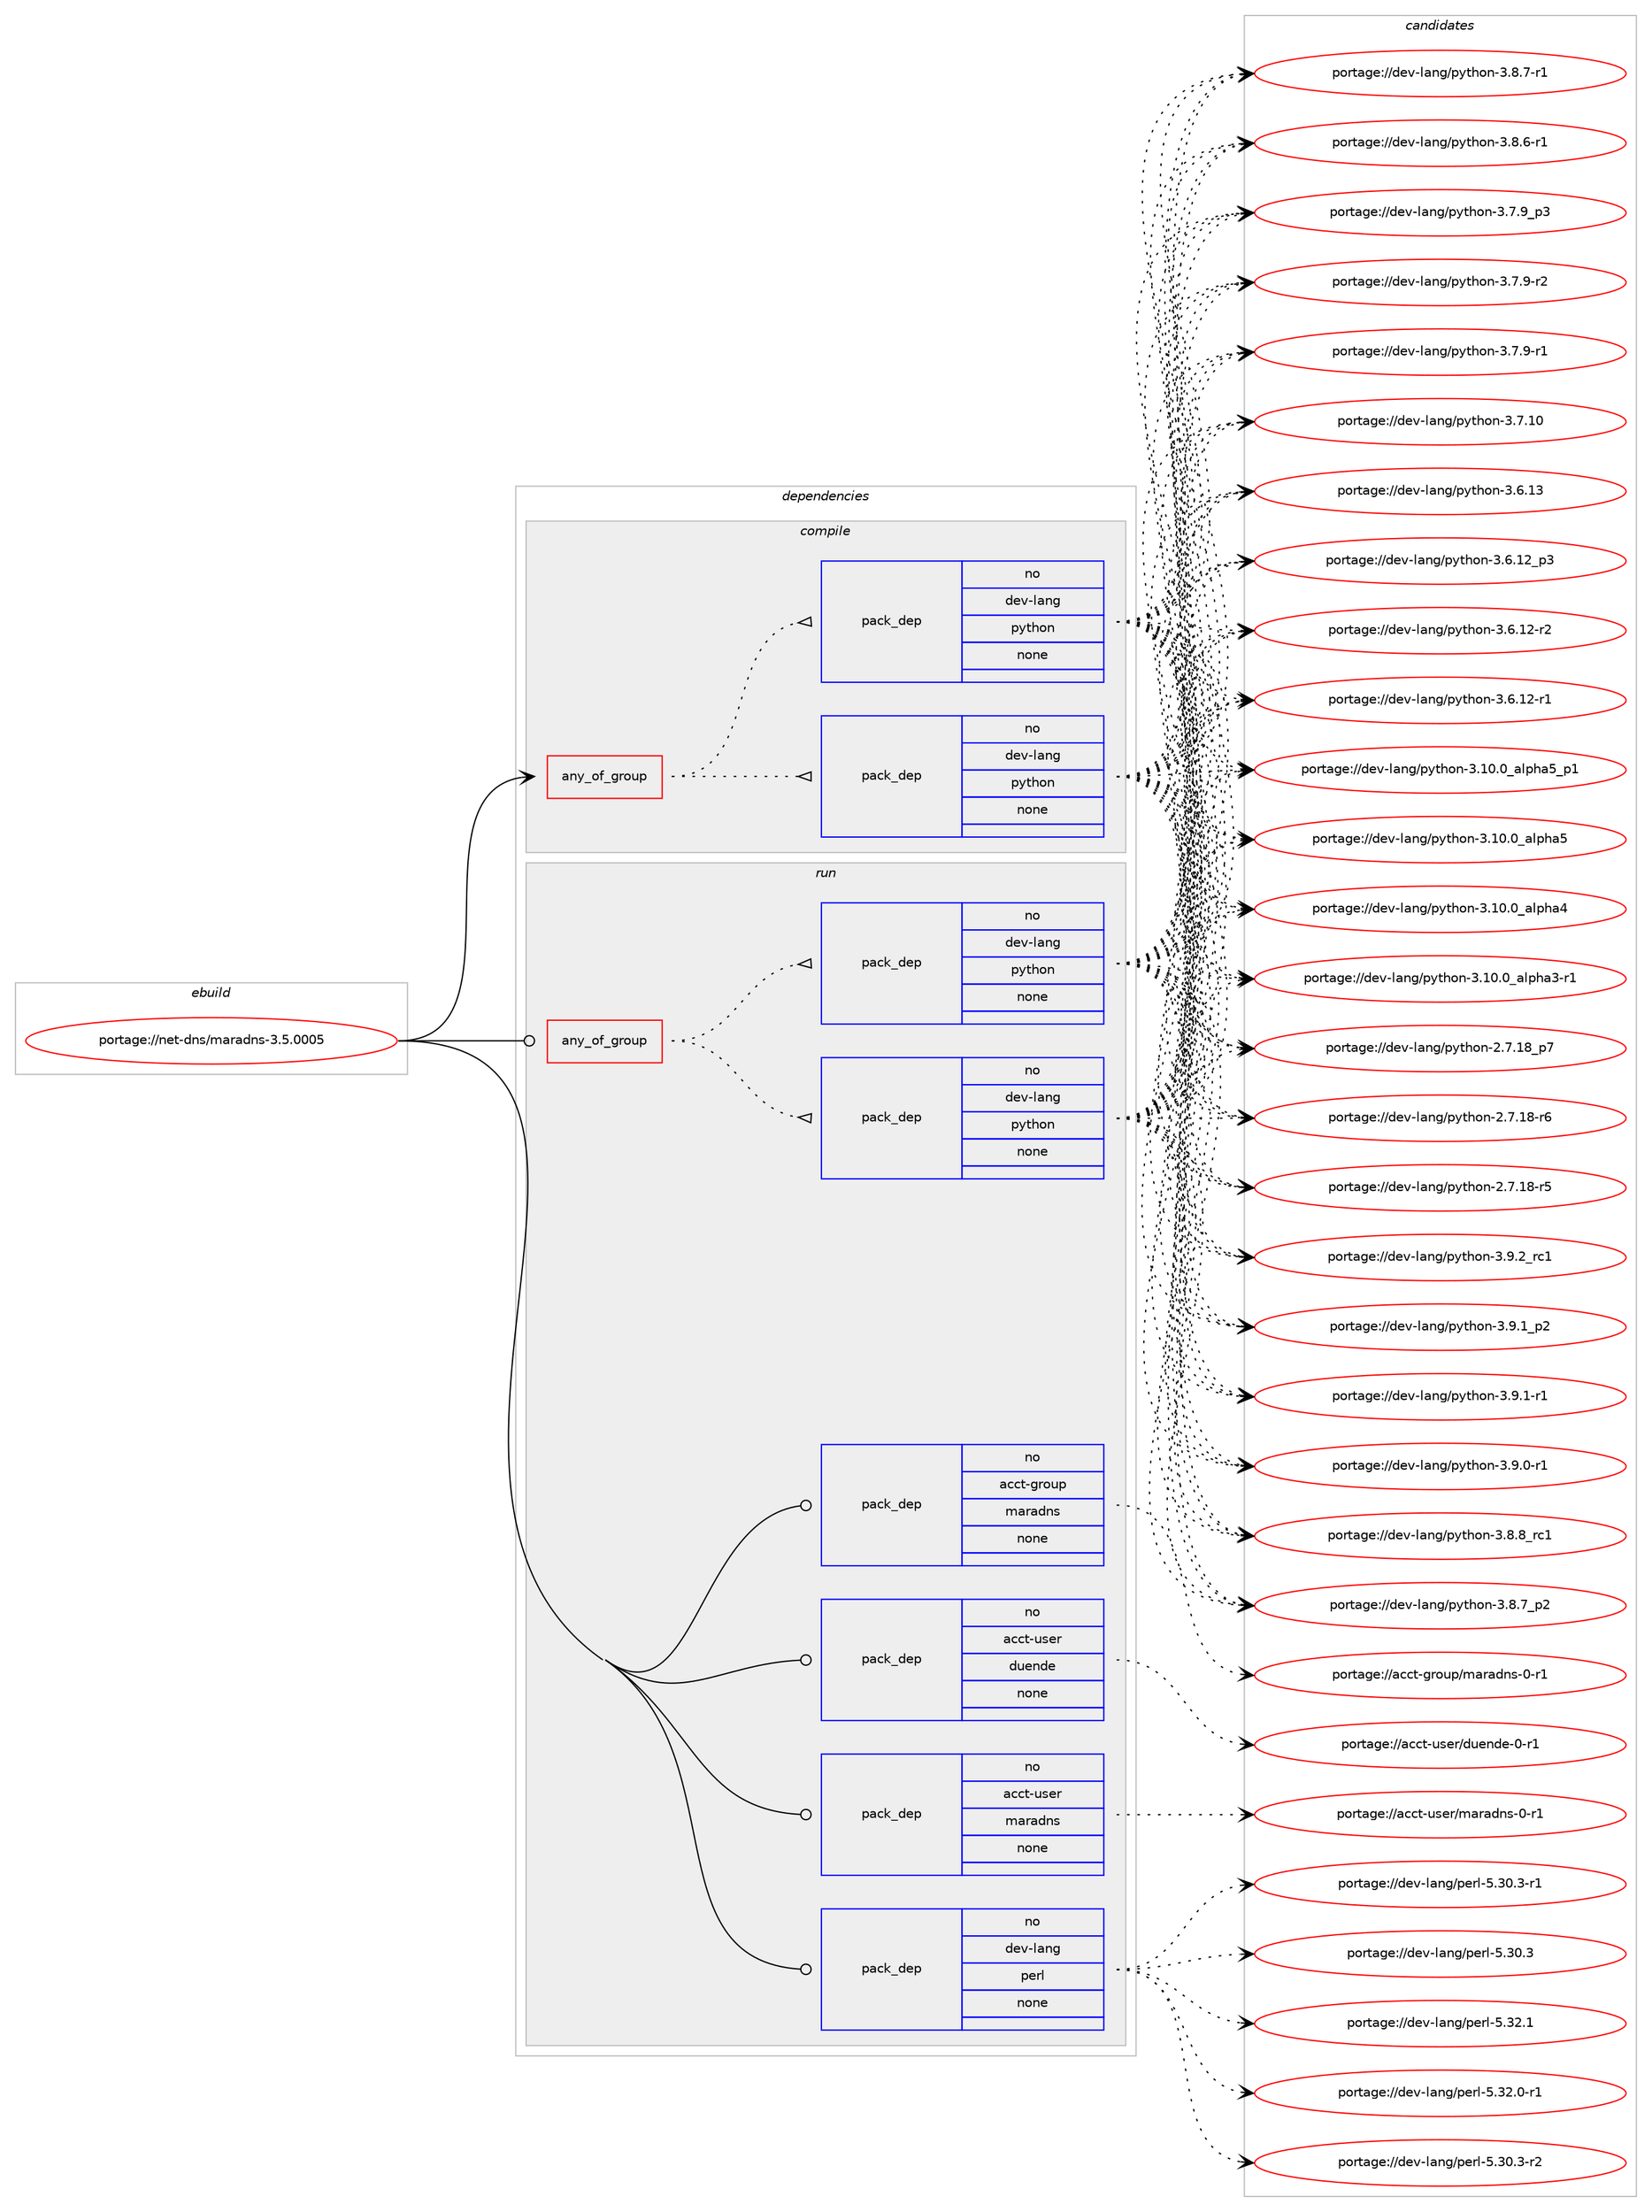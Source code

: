digraph prolog {

# *************
# Graph options
# *************

newrank=true;
concentrate=true;
compound=true;
graph [rankdir=LR,fontname=Helvetica,fontsize=10,ranksep=1.5];#, ranksep=2.5, nodesep=0.2];
edge  [arrowhead=vee];
node  [fontname=Helvetica,fontsize=10];

# **********
# The ebuild
# **********

subgraph cluster_leftcol {
color=gray;
rank=same;
label=<<i>ebuild</i>>;
id [label="portage://net-dns/maradns-3.5.0005", color=red, width=4, href="../net-dns/maradns-3.5.0005.svg"];
}

# ****************
# The dependencies
# ****************

subgraph cluster_midcol {
color=gray;
label=<<i>dependencies</i>>;
subgraph cluster_compile {
fillcolor="#eeeeee";
style=filled;
label=<<i>compile</i>>;
subgraph any136 {
dependency15950 [label=<<TABLE BORDER="0" CELLBORDER="1" CELLSPACING="0" CELLPADDING="4"><TR><TD CELLPADDING="10">any_of_group</TD></TR></TABLE>>, shape=none, color=red];subgraph pack11124 {
dependency15951 [label=<<TABLE BORDER="0" CELLBORDER="1" CELLSPACING="0" CELLPADDING="4" WIDTH="220"><TR><TD ROWSPAN="6" CELLPADDING="30">pack_dep</TD></TR><TR><TD WIDTH="110">no</TD></TR><TR><TD>dev-lang</TD></TR><TR><TD>python</TD></TR><TR><TD>none</TD></TR><TR><TD></TD></TR></TABLE>>, shape=none, color=blue];
}
dependency15950:e -> dependency15951:w [weight=20,style="dotted",arrowhead="oinv"];
subgraph pack11125 {
dependency15952 [label=<<TABLE BORDER="0" CELLBORDER="1" CELLSPACING="0" CELLPADDING="4" WIDTH="220"><TR><TD ROWSPAN="6" CELLPADDING="30">pack_dep</TD></TR><TR><TD WIDTH="110">no</TD></TR><TR><TD>dev-lang</TD></TR><TR><TD>python</TD></TR><TR><TD>none</TD></TR><TR><TD></TD></TR></TABLE>>, shape=none, color=blue];
}
dependency15950:e -> dependency15952:w [weight=20,style="dotted",arrowhead="oinv"];
}
id:e -> dependency15950:w [weight=20,style="solid",arrowhead="vee"];
}
subgraph cluster_compileandrun {
fillcolor="#eeeeee";
style=filled;
label=<<i>compile and run</i>>;
}
subgraph cluster_run {
fillcolor="#eeeeee";
style=filled;
label=<<i>run</i>>;
subgraph any137 {
dependency15953 [label=<<TABLE BORDER="0" CELLBORDER="1" CELLSPACING="0" CELLPADDING="4"><TR><TD CELLPADDING="10">any_of_group</TD></TR></TABLE>>, shape=none, color=red];subgraph pack11126 {
dependency15954 [label=<<TABLE BORDER="0" CELLBORDER="1" CELLSPACING="0" CELLPADDING="4" WIDTH="220"><TR><TD ROWSPAN="6" CELLPADDING="30">pack_dep</TD></TR><TR><TD WIDTH="110">no</TD></TR><TR><TD>dev-lang</TD></TR><TR><TD>python</TD></TR><TR><TD>none</TD></TR><TR><TD></TD></TR></TABLE>>, shape=none, color=blue];
}
dependency15953:e -> dependency15954:w [weight=20,style="dotted",arrowhead="oinv"];
subgraph pack11127 {
dependency15955 [label=<<TABLE BORDER="0" CELLBORDER="1" CELLSPACING="0" CELLPADDING="4" WIDTH="220"><TR><TD ROWSPAN="6" CELLPADDING="30">pack_dep</TD></TR><TR><TD WIDTH="110">no</TD></TR><TR><TD>dev-lang</TD></TR><TR><TD>python</TD></TR><TR><TD>none</TD></TR><TR><TD></TD></TR></TABLE>>, shape=none, color=blue];
}
dependency15953:e -> dependency15955:w [weight=20,style="dotted",arrowhead="oinv"];
}
id:e -> dependency15953:w [weight=20,style="solid",arrowhead="odot"];
subgraph pack11128 {
dependency15956 [label=<<TABLE BORDER="0" CELLBORDER="1" CELLSPACING="0" CELLPADDING="4" WIDTH="220"><TR><TD ROWSPAN="6" CELLPADDING="30">pack_dep</TD></TR><TR><TD WIDTH="110">no</TD></TR><TR><TD>acct-group</TD></TR><TR><TD>maradns</TD></TR><TR><TD>none</TD></TR><TR><TD></TD></TR></TABLE>>, shape=none, color=blue];
}
id:e -> dependency15956:w [weight=20,style="solid",arrowhead="odot"];
subgraph pack11129 {
dependency15957 [label=<<TABLE BORDER="0" CELLBORDER="1" CELLSPACING="0" CELLPADDING="4" WIDTH="220"><TR><TD ROWSPAN="6" CELLPADDING="30">pack_dep</TD></TR><TR><TD WIDTH="110">no</TD></TR><TR><TD>acct-user</TD></TR><TR><TD>duende</TD></TR><TR><TD>none</TD></TR><TR><TD></TD></TR></TABLE>>, shape=none, color=blue];
}
id:e -> dependency15957:w [weight=20,style="solid",arrowhead="odot"];
subgraph pack11130 {
dependency15958 [label=<<TABLE BORDER="0" CELLBORDER="1" CELLSPACING="0" CELLPADDING="4" WIDTH="220"><TR><TD ROWSPAN="6" CELLPADDING="30">pack_dep</TD></TR><TR><TD WIDTH="110">no</TD></TR><TR><TD>acct-user</TD></TR><TR><TD>maradns</TD></TR><TR><TD>none</TD></TR><TR><TD></TD></TR></TABLE>>, shape=none, color=blue];
}
id:e -> dependency15958:w [weight=20,style="solid",arrowhead="odot"];
subgraph pack11131 {
dependency15959 [label=<<TABLE BORDER="0" CELLBORDER="1" CELLSPACING="0" CELLPADDING="4" WIDTH="220"><TR><TD ROWSPAN="6" CELLPADDING="30">pack_dep</TD></TR><TR><TD WIDTH="110">no</TD></TR><TR><TD>dev-lang</TD></TR><TR><TD>perl</TD></TR><TR><TD>none</TD></TR><TR><TD></TD></TR></TABLE>>, shape=none, color=blue];
}
id:e -> dependency15959:w [weight=20,style="solid",arrowhead="odot"];
}
}

# **************
# The candidates
# **************

subgraph cluster_choices {
rank=same;
color=gray;
label=<<i>candidates</i>>;

subgraph choice11124 {
color=black;
nodesep=1;
choice100101118451089711010347112121116104111110455146574650951149949 [label="portage://dev-lang/python-3.9.2_rc1", color=red, width=4,href="../dev-lang/python-3.9.2_rc1.svg"];
choice1001011184510897110103471121211161041111104551465746499511250 [label="portage://dev-lang/python-3.9.1_p2", color=red, width=4,href="../dev-lang/python-3.9.1_p2.svg"];
choice1001011184510897110103471121211161041111104551465746494511449 [label="portage://dev-lang/python-3.9.1-r1", color=red, width=4,href="../dev-lang/python-3.9.1-r1.svg"];
choice1001011184510897110103471121211161041111104551465746484511449 [label="portage://dev-lang/python-3.9.0-r1", color=red, width=4,href="../dev-lang/python-3.9.0-r1.svg"];
choice100101118451089711010347112121116104111110455146564656951149949 [label="portage://dev-lang/python-3.8.8_rc1", color=red, width=4,href="../dev-lang/python-3.8.8_rc1.svg"];
choice1001011184510897110103471121211161041111104551465646559511250 [label="portage://dev-lang/python-3.8.7_p2", color=red, width=4,href="../dev-lang/python-3.8.7_p2.svg"];
choice1001011184510897110103471121211161041111104551465646554511449 [label="portage://dev-lang/python-3.8.7-r1", color=red, width=4,href="../dev-lang/python-3.8.7-r1.svg"];
choice1001011184510897110103471121211161041111104551465646544511449 [label="portage://dev-lang/python-3.8.6-r1", color=red, width=4,href="../dev-lang/python-3.8.6-r1.svg"];
choice1001011184510897110103471121211161041111104551465546579511251 [label="portage://dev-lang/python-3.7.9_p3", color=red, width=4,href="../dev-lang/python-3.7.9_p3.svg"];
choice1001011184510897110103471121211161041111104551465546574511450 [label="portage://dev-lang/python-3.7.9-r2", color=red, width=4,href="../dev-lang/python-3.7.9-r2.svg"];
choice1001011184510897110103471121211161041111104551465546574511449 [label="portage://dev-lang/python-3.7.9-r1", color=red, width=4,href="../dev-lang/python-3.7.9-r1.svg"];
choice10010111845108971101034711212111610411111045514655464948 [label="portage://dev-lang/python-3.7.10", color=red, width=4,href="../dev-lang/python-3.7.10.svg"];
choice10010111845108971101034711212111610411111045514654464951 [label="portage://dev-lang/python-3.6.13", color=red, width=4,href="../dev-lang/python-3.6.13.svg"];
choice100101118451089711010347112121116104111110455146544649509511251 [label="portage://dev-lang/python-3.6.12_p3", color=red, width=4,href="../dev-lang/python-3.6.12_p3.svg"];
choice100101118451089711010347112121116104111110455146544649504511450 [label="portage://dev-lang/python-3.6.12-r2", color=red, width=4,href="../dev-lang/python-3.6.12-r2.svg"];
choice100101118451089711010347112121116104111110455146544649504511449 [label="portage://dev-lang/python-3.6.12-r1", color=red, width=4,href="../dev-lang/python-3.6.12-r1.svg"];
choice10010111845108971101034711212111610411111045514649484648959710811210497539511249 [label="portage://dev-lang/python-3.10.0_alpha5_p1", color=red, width=4,href="../dev-lang/python-3.10.0_alpha5_p1.svg"];
choice1001011184510897110103471121211161041111104551464948464895971081121049753 [label="portage://dev-lang/python-3.10.0_alpha5", color=red, width=4,href="../dev-lang/python-3.10.0_alpha5.svg"];
choice1001011184510897110103471121211161041111104551464948464895971081121049752 [label="portage://dev-lang/python-3.10.0_alpha4", color=red, width=4,href="../dev-lang/python-3.10.0_alpha4.svg"];
choice10010111845108971101034711212111610411111045514649484648959710811210497514511449 [label="portage://dev-lang/python-3.10.0_alpha3-r1", color=red, width=4,href="../dev-lang/python-3.10.0_alpha3-r1.svg"];
choice100101118451089711010347112121116104111110455046554649569511255 [label="portage://dev-lang/python-2.7.18_p7", color=red, width=4,href="../dev-lang/python-2.7.18_p7.svg"];
choice100101118451089711010347112121116104111110455046554649564511454 [label="portage://dev-lang/python-2.7.18-r6", color=red, width=4,href="../dev-lang/python-2.7.18-r6.svg"];
choice100101118451089711010347112121116104111110455046554649564511453 [label="portage://dev-lang/python-2.7.18-r5", color=red, width=4,href="../dev-lang/python-2.7.18-r5.svg"];
dependency15951:e -> choice100101118451089711010347112121116104111110455146574650951149949:w [style=dotted,weight="100"];
dependency15951:e -> choice1001011184510897110103471121211161041111104551465746499511250:w [style=dotted,weight="100"];
dependency15951:e -> choice1001011184510897110103471121211161041111104551465746494511449:w [style=dotted,weight="100"];
dependency15951:e -> choice1001011184510897110103471121211161041111104551465746484511449:w [style=dotted,weight="100"];
dependency15951:e -> choice100101118451089711010347112121116104111110455146564656951149949:w [style=dotted,weight="100"];
dependency15951:e -> choice1001011184510897110103471121211161041111104551465646559511250:w [style=dotted,weight="100"];
dependency15951:e -> choice1001011184510897110103471121211161041111104551465646554511449:w [style=dotted,weight="100"];
dependency15951:e -> choice1001011184510897110103471121211161041111104551465646544511449:w [style=dotted,weight="100"];
dependency15951:e -> choice1001011184510897110103471121211161041111104551465546579511251:w [style=dotted,weight="100"];
dependency15951:e -> choice1001011184510897110103471121211161041111104551465546574511450:w [style=dotted,weight="100"];
dependency15951:e -> choice1001011184510897110103471121211161041111104551465546574511449:w [style=dotted,weight="100"];
dependency15951:e -> choice10010111845108971101034711212111610411111045514655464948:w [style=dotted,weight="100"];
dependency15951:e -> choice10010111845108971101034711212111610411111045514654464951:w [style=dotted,weight="100"];
dependency15951:e -> choice100101118451089711010347112121116104111110455146544649509511251:w [style=dotted,weight="100"];
dependency15951:e -> choice100101118451089711010347112121116104111110455146544649504511450:w [style=dotted,weight="100"];
dependency15951:e -> choice100101118451089711010347112121116104111110455146544649504511449:w [style=dotted,weight="100"];
dependency15951:e -> choice10010111845108971101034711212111610411111045514649484648959710811210497539511249:w [style=dotted,weight="100"];
dependency15951:e -> choice1001011184510897110103471121211161041111104551464948464895971081121049753:w [style=dotted,weight="100"];
dependency15951:e -> choice1001011184510897110103471121211161041111104551464948464895971081121049752:w [style=dotted,weight="100"];
dependency15951:e -> choice10010111845108971101034711212111610411111045514649484648959710811210497514511449:w [style=dotted,weight="100"];
dependency15951:e -> choice100101118451089711010347112121116104111110455046554649569511255:w [style=dotted,weight="100"];
dependency15951:e -> choice100101118451089711010347112121116104111110455046554649564511454:w [style=dotted,weight="100"];
dependency15951:e -> choice100101118451089711010347112121116104111110455046554649564511453:w [style=dotted,weight="100"];
}
subgraph choice11125 {
color=black;
nodesep=1;
choice100101118451089711010347112121116104111110455146574650951149949 [label="portage://dev-lang/python-3.9.2_rc1", color=red, width=4,href="../dev-lang/python-3.9.2_rc1.svg"];
choice1001011184510897110103471121211161041111104551465746499511250 [label="portage://dev-lang/python-3.9.1_p2", color=red, width=4,href="../dev-lang/python-3.9.1_p2.svg"];
choice1001011184510897110103471121211161041111104551465746494511449 [label="portage://dev-lang/python-3.9.1-r1", color=red, width=4,href="../dev-lang/python-3.9.1-r1.svg"];
choice1001011184510897110103471121211161041111104551465746484511449 [label="portage://dev-lang/python-3.9.0-r1", color=red, width=4,href="../dev-lang/python-3.9.0-r1.svg"];
choice100101118451089711010347112121116104111110455146564656951149949 [label="portage://dev-lang/python-3.8.8_rc1", color=red, width=4,href="../dev-lang/python-3.8.8_rc1.svg"];
choice1001011184510897110103471121211161041111104551465646559511250 [label="portage://dev-lang/python-3.8.7_p2", color=red, width=4,href="../dev-lang/python-3.8.7_p2.svg"];
choice1001011184510897110103471121211161041111104551465646554511449 [label="portage://dev-lang/python-3.8.7-r1", color=red, width=4,href="../dev-lang/python-3.8.7-r1.svg"];
choice1001011184510897110103471121211161041111104551465646544511449 [label="portage://dev-lang/python-3.8.6-r1", color=red, width=4,href="../dev-lang/python-3.8.6-r1.svg"];
choice1001011184510897110103471121211161041111104551465546579511251 [label="portage://dev-lang/python-3.7.9_p3", color=red, width=4,href="../dev-lang/python-3.7.9_p3.svg"];
choice1001011184510897110103471121211161041111104551465546574511450 [label="portage://dev-lang/python-3.7.9-r2", color=red, width=4,href="../dev-lang/python-3.7.9-r2.svg"];
choice1001011184510897110103471121211161041111104551465546574511449 [label="portage://dev-lang/python-3.7.9-r1", color=red, width=4,href="../dev-lang/python-3.7.9-r1.svg"];
choice10010111845108971101034711212111610411111045514655464948 [label="portage://dev-lang/python-3.7.10", color=red, width=4,href="../dev-lang/python-3.7.10.svg"];
choice10010111845108971101034711212111610411111045514654464951 [label="portage://dev-lang/python-3.6.13", color=red, width=4,href="../dev-lang/python-3.6.13.svg"];
choice100101118451089711010347112121116104111110455146544649509511251 [label="portage://dev-lang/python-3.6.12_p3", color=red, width=4,href="../dev-lang/python-3.6.12_p3.svg"];
choice100101118451089711010347112121116104111110455146544649504511450 [label="portage://dev-lang/python-3.6.12-r2", color=red, width=4,href="../dev-lang/python-3.6.12-r2.svg"];
choice100101118451089711010347112121116104111110455146544649504511449 [label="portage://dev-lang/python-3.6.12-r1", color=red, width=4,href="../dev-lang/python-3.6.12-r1.svg"];
choice10010111845108971101034711212111610411111045514649484648959710811210497539511249 [label="portage://dev-lang/python-3.10.0_alpha5_p1", color=red, width=4,href="../dev-lang/python-3.10.0_alpha5_p1.svg"];
choice1001011184510897110103471121211161041111104551464948464895971081121049753 [label="portage://dev-lang/python-3.10.0_alpha5", color=red, width=4,href="../dev-lang/python-3.10.0_alpha5.svg"];
choice1001011184510897110103471121211161041111104551464948464895971081121049752 [label="portage://dev-lang/python-3.10.0_alpha4", color=red, width=4,href="../dev-lang/python-3.10.0_alpha4.svg"];
choice10010111845108971101034711212111610411111045514649484648959710811210497514511449 [label="portage://dev-lang/python-3.10.0_alpha3-r1", color=red, width=4,href="../dev-lang/python-3.10.0_alpha3-r1.svg"];
choice100101118451089711010347112121116104111110455046554649569511255 [label="portage://dev-lang/python-2.7.18_p7", color=red, width=4,href="../dev-lang/python-2.7.18_p7.svg"];
choice100101118451089711010347112121116104111110455046554649564511454 [label="portage://dev-lang/python-2.7.18-r6", color=red, width=4,href="../dev-lang/python-2.7.18-r6.svg"];
choice100101118451089711010347112121116104111110455046554649564511453 [label="portage://dev-lang/python-2.7.18-r5", color=red, width=4,href="../dev-lang/python-2.7.18-r5.svg"];
dependency15952:e -> choice100101118451089711010347112121116104111110455146574650951149949:w [style=dotted,weight="100"];
dependency15952:e -> choice1001011184510897110103471121211161041111104551465746499511250:w [style=dotted,weight="100"];
dependency15952:e -> choice1001011184510897110103471121211161041111104551465746494511449:w [style=dotted,weight="100"];
dependency15952:e -> choice1001011184510897110103471121211161041111104551465746484511449:w [style=dotted,weight="100"];
dependency15952:e -> choice100101118451089711010347112121116104111110455146564656951149949:w [style=dotted,weight="100"];
dependency15952:e -> choice1001011184510897110103471121211161041111104551465646559511250:w [style=dotted,weight="100"];
dependency15952:e -> choice1001011184510897110103471121211161041111104551465646554511449:w [style=dotted,weight="100"];
dependency15952:e -> choice1001011184510897110103471121211161041111104551465646544511449:w [style=dotted,weight="100"];
dependency15952:e -> choice1001011184510897110103471121211161041111104551465546579511251:w [style=dotted,weight="100"];
dependency15952:e -> choice1001011184510897110103471121211161041111104551465546574511450:w [style=dotted,weight="100"];
dependency15952:e -> choice1001011184510897110103471121211161041111104551465546574511449:w [style=dotted,weight="100"];
dependency15952:e -> choice10010111845108971101034711212111610411111045514655464948:w [style=dotted,weight="100"];
dependency15952:e -> choice10010111845108971101034711212111610411111045514654464951:w [style=dotted,weight="100"];
dependency15952:e -> choice100101118451089711010347112121116104111110455146544649509511251:w [style=dotted,weight="100"];
dependency15952:e -> choice100101118451089711010347112121116104111110455146544649504511450:w [style=dotted,weight="100"];
dependency15952:e -> choice100101118451089711010347112121116104111110455146544649504511449:w [style=dotted,weight="100"];
dependency15952:e -> choice10010111845108971101034711212111610411111045514649484648959710811210497539511249:w [style=dotted,weight="100"];
dependency15952:e -> choice1001011184510897110103471121211161041111104551464948464895971081121049753:w [style=dotted,weight="100"];
dependency15952:e -> choice1001011184510897110103471121211161041111104551464948464895971081121049752:w [style=dotted,weight="100"];
dependency15952:e -> choice10010111845108971101034711212111610411111045514649484648959710811210497514511449:w [style=dotted,weight="100"];
dependency15952:e -> choice100101118451089711010347112121116104111110455046554649569511255:w [style=dotted,weight="100"];
dependency15952:e -> choice100101118451089711010347112121116104111110455046554649564511454:w [style=dotted,weight="100"];
dependency15952:e -> choice100101118451089711010347112121116104111110455046554649564511453:w [style=dotted,weight="100"];
}
subgraph choice11126 {
color=black;
nodesep=1;
choice100101118451089711010347112121116104111110455146574650951149949 [label="portage://dev-lang/python-3.9.2_rc1", color=red, width=4,href="../dev-lang/python-3.9.2_rc1.svg"];
choice1001011184510897110103471121211161041111104551465746499511250 [label="portage://dev-lang/python-3.9.1_p2", color=red, width=4,href="../dev-lang/python-3.9.1_p2.svg"];
choice1001011184510897110103471121211161041111104551465746494511449 [label="portage://dev-lang/python-3.9.1-r1", color=red, width=4,href="../dev-lang/python-3.9.1-r1.svg"];
choice1001011184510897110103471121211161041111104551465746484511449 [label="portage://dev-lang/python-3.9.0-r1", color=red, width=4,href="../dev-lang/python-3.9.0-r1.svg"];
choice100101118451089711010347112121116104111110455146564656951149949 [label="portage://dev-lang/python-3.8.8_rc1", color=red, width=4,href="../dev-lang/python-3.8.8_rc1.svg"];
choice1001011184510897110103471121211161041111104551465646559511250 [label="portage://dev-lang/python-3.8.7_p2", color=red, width=4,href="../dev-lang/python-3.8.7_p2.svg"];
choice1001011184510897110103471121211161041111104551465646554511449 [label="portage://dev-lang/python-3.8.7-r1", color=red, width=4,href="../dev-lang/python-3.8.7-r1.svg"];
choice1001011184510897110103471121211161041111104551465646544511449 [label="portage://dev-lang/python-3.8.6-r1", color=red, width=4,href="../dev-lang/python-3.8.6-r1.svg"];
choice1001011184510897110103471121211161041111104551465546579511251 [label="portage://dev-lang/python-3.7.9_p3", color=red, width=4,href="../dev-lang/python-3.7.9_p3.svg"];
choice1001011184510897110103471121211161041111104551465546574511450 [label="portage://dev-lang/python-3.7.9-r2", color=red, width=4,href="../dev-lang/python-3.7.9-r2.svg"];
choice1001011184510897110103471121211161041111104551465546574511449 [label="portage://dev-lang/python-3.7.9-r1", color=red, width=4,href="../dev-lang/python-3.7.9-r1.svg"];
choice10010111845108971101034711212111610411111045514655464948 [label="portage://dev-lang/python-3.7.10", color=red, width=4,href="../dev-lang/python-3.7.10.svg"];
choice10010111845108971101034711212111610411111045514654464951 [label="portage://dev-lang/python-3.6.13", color=red, width=4,href="../dev-lang/python-3.6.13.svg"];
choice100101118451089711010347112121116104111110455146544649509511251 [label="portage://dev-lang/python-3.6.12_p3", color=red, width=4,href="../dev-lang/python-3.6.12_p3.svg"];
choice100101118451089711010347112121116104111110455146544649504511450 [label="portage://dev-lang/python-3.6.12-r2", color=red, width=4,href="../dev-lang/python-3.6.12-r2.svg"];
choice100101118451089711010347112121116104111110455146544649504511449 [label="portage://dev-lang/python-3.6.12-r1", color=red, width=4,href="../dev-lang/python-3.6.12-r1.svg"];
choice10010111845108971101034711212111610411111045514649484648959710811210497539511249 [label="portage://dev-lang/python-3.10.0_alpha5_p1", color=red, width=4,href="../dev-lang/python-3.10.0_alpha5_p1.svg"];
choice1001011184510897110103471121211161041111104551464948464895971081121049753 [label="portage://dev-lang/python-3.10.0_alpha5", color=red, width=4,href="../dev-lang/python-3.10.0_alpha5.svg"];
choice1001011184510897110103471121211161041111104551464948464895971081121049752 [label="portage://dev-lang/python-3.10.0_alpha4", color=red, width=4,href="../dev-lang/python-3.10.0_alpha4.svg"];
choice10010111845108971101034711212111610411111045514649484648959710811210497514511449 [label="portage://dev-lang/python-3.10.0_alpha3-r1", color=red, width=4,href="../dev-lang/python-3.10.0_alpha3-r1.svg"];
choice100101118451089711010347112121116104111110455046554649569511255 [label="portage://dev-lang/python-2.7.18_p7", color=red, width=4,href="../dev-lang/python-2.7.18_p7.svg"];
choice100101118451089711010347112121116104111110455046554649564511454 [label="portage://dev-lang/python-2.7.18-r6", color=red, width=4,href="../dev-lang/python-2.7.18-r6.svg"];
choice100101118451089711010347112121116104111110455046554649564511453 [label="portage://dev-lang/python-2.7.18-r5", color=red, width=4,href="../dev-lang/python-2.7.18-r5.svg"];
dependency15954:e -> choice100101118451089711010347112121116104111110455146574650951149949:w [style=dotted,weight="100"];
dependency15954:e -> choice1001011184510897110103471121211161041111104551465746499511250:w [style=dotted,weight="100"];
dependency15954:e -> choice1001011184510897110103471121211161041111104551465746494511449:w [style=dotted,weight="100"];
dependency15954:e -> choice1001011184510897110103471121211161041111104551465746484511449:w [style=dotted,weight="100"];
dependency15954:e -> choice100101118451089711010347112121116104111110455146564656951149949:w [style=dotted,weight="100"];
dependency15954:e -> choice1001011184510897110103471121211161041111104551465646559511250:w [style=dotted,weight="100"];
dependency15954:e -> choice1001011184510897110103471121211161041111104551465646554511449:w [style=dotted,weight="100"];
dependency15954:e -> choice1001011184510897110103471121211161041111104551465646544511449:w [style=dotted,weight="100"];
dependency15954:e -> choice1001011184510897110103471121211161041111104551465546579511251:w [style=dotted,weight="100"];
dependency15954:e -> choice1001011184510897110103471121211161041111104551465546574511450:w [style=dotted,weight="100"];
dependency15954:e -> choice1001011184510897110103471121211161041111104551465546574511449:w [style=dotted,weight="100"];
dependency15954:e -> choice10010111845108971101034711212111610411111045514655464948:w [style=dotted,weight="100"];
dependency15954:e -> choice10010111845108971101034711212111610411111045514654464951:w [style=dotted,weight="100"];
dependency15954:e -> choice100101118451089711010347112121116104111110455146544649509511251:w [style=dotted,weight="100"];
dependency15954:e -> choice100101118451089711010347112121116104111110455146544649504511450:w [style=dotted,weight="100"];
dependency15954:e -> choice100101118451089711010347112121116104111110455146544649504511449:w [style=dotted,weight="100"];
dependency15954:e -> choice10010111845108971101034711212111610411111045514649484648959710811210497539511249:w [style=dotted,weight="100"];
dependency15954:e -> choice1001011184510897110103471121211161041111104551464948464895971081121049753:w [style=dotted,weight="100"];
dependency15954:e -> choice1001011184510897110103471121211161041111104551464948464895971081121049752:w [style=dotted,weight="100"];
dependency15954:e -> choice10010111845108971101034711212111610411111045514649484648959710811210497514511449:w [style=dotted,weight="100"];
dependency15954:e -> choice100101118451089711010347112121116104111110455046554649569511255:w [style=dotted,weight="100"];
dependency15954:e -> choice100101118451089711010347112121116104111110455046554649564511454:w [style=dotted,weight="100"];
dependency15954:e -> choice100101118451089711010347112121116104111110455046554649564511453:w [style=dotted,weight="100"];
}
subgraph choice11127 {
color=black;
nodesep=1;
choice100101118451089711010347112121116104111110455146574650951149949 [label="portage://dev-lang/python-3.9.2_rc1", color=red, width=4,href="../dev-lang/python-3.9.2_rc1.svg"];
choice1001011184510897110103471121211161041111104551465746499511250 [label="portage://dev-lang/python-3.9.1_p2", color=red, width=4,href="../dev-lang/python-3.9.1_p2.svg"];
choice1001011184510897110103471121211161041111104551465746494511449 [label="portage://dev-lang/python-3.9.1-r1", color=red, width=4,href="../dev-lang/python-3.9.1-r1.svg"];
choice1001011184510897110103471121211161041111104551465746484511449 [label="portage://dev-lang/python-3.9.0-r1", color=red, width=4,href="../dev-lang/python-3.9.0-r1.svg"];
choice100101118451089711010347112121116104111110455146564656951149949 [label="portage://dev-lang/python-3.8.8_rc1", color=red, width=4,href="../dev-lang/python-3.8.8_rc1.svg"];
choice1001011184510897110103471121211161041111104551465646559511250 [label="portage://dev-lang/python-3.8.7_p2", color=red, width=4,href="../dev-lang/python-3.8.7_p2.svg"];
choice1001011184510897110103471121211161041111104551465646554511449 [label="portage://dev-lang/python-3.8.7-r1", color=red, width=4,href="../dev-lang/python-3.8.7-r1.svg"];
choice1001011184510897110103471121211161041111104551465646544511449 [label="portage://dev-lang/python-3.8.6-r1", color=red, width=4,href="../dev-lang/python-3.8.6-r1.svg"];
choice1001011184510897110103471121211161041111104551465546579511251 [label="portage://dev-lang/python-3.7.9_p3", color=red, width=4,href="../dev-lang/python-3.7.9_p3.svg"];
choice1001011184510897110103471121211161041111104551465546574511450 [label="portage://dev-lang/python-3.7.9-r2", color=red, width=4,href="../dev-lang/python-3.7.9-r2.svg"];
choice1001011184510897110103471121211161041111104551465546574511449 [label="portage://dev-lang/python-3.7.9-r1", color=red, width=4,href="../dev-lang/python-3.7.9-r1.svg"];
choice10010111845108971101034711212111610411111045514655464948 [label="portage://dev-lang/python-3.7.10", color=red, width=4,href="../dev-lang/python-3.7.10.svg"];
choice10010111845108971101034711212111610411111045514654464951 [label="portage://dev-lang/python-3.6.13", color=red, width=4,href="../dev-lang/python-3.6.13.svg"];
choice100101118451089711010347112121116104111110455146544649509511251 [label="portage://dev-lang/python-3.6.12_p3", color=red, width=4,href="../dev-lang/python-3.6.12_p3.svg"];
choice100101118451089711010347112121116104111110455146544649504511450 [label="portage://dev-lang/python-3.6.12-r2", color=red, width=4,href="../dev-lang/python-3.6.12-r2.svg"];
choice100101118451089711010347112121116104111110455146544649504511449 [label="portage://dev-lang/python-3.6.12-r1", color=red, width=4,href="../dev-lang/python-3.6.12-r1.svg"];
choice10010111845108971101034711212111610411111045514649484648959710811210497539511249 [label="portage://dev-lang/python-3.10.0_alpha5_p1", color=red, width=4,href="../dev-lang/python-3.10.0_alpha5_p1.svg"];
choice1001011184510897110103471121211161041111104551464948464895971081121049753 [label="portage://dev-lang/python-3.10.0_alpha5", color=red, width=4,href="../dev-lang/python-3.10.0_alpha5.svg"];
choice1001011184510897110103471121211161041111104551464948464895971081121049752 [label="portage://dev-lang/python-3.10.0_alpha4", color=red, width=4,href="../dev-lang/python-3.10.0_alpha4.svg"];
choice10010111845108971101034711212111610411111045514649484648959710811210497514511449 [label="portage://dev-lang/python-3.10.0_alpha3-r1", color=red, width=4,href="../dev-lang/python-3.10.0_alpha3-r1.svg"];
choice100101118451089711010347112121116104111110455046554649569511255 [label="portage://dev-lang/python-2.7.18_p7", color=red, width=4,href="../dev-lang/python-2.7.18_p7.svg"];
choice100101118451089711010347112121116104111110455046554649564511454 [label="portage://dev-lang/python-2.7.18-r6", color=red, width=4,href="../dev-lang/python-2.7.18-r6.svg"];
choice100101118451089711010347112121116104111110455046554649564511453 [label="portage://dev-lang/python-2.7.18-r5", color=red, width=4,href="../dev-lang/python-2.7.18-r5.svg"];
dependency15955:e -> choice100101118451089711010347112121116104111110455146574650951149949:w [style=dotted,weight="100"];
dependency15955:e -> choice1001011184510897110103471121211161041111104551465746499511250:w [style=dotted,weight="100"];
dependency15955:e -> choice1001011184510897110103471121211161041111104551465746494511449:w [style=dotted,weight="100"];
dependency15955:e -> choice1001011184510897110103471121211161041111104551465746484511449:w [style=dotted,weight="100"];
dependency15955:e -> choice100101118451089711010347112121116104111110455146564656951149949:w [style=dotted,weight="100"];
dependency15955:e -> choice1001011184510897110103471121211161041111104551465646559511250:w [style=dotted,weight="100"];
dependency15955:e -> choice1001011184510897110103471121211161041111104551465646554511449:w [style=dotted,weight="100"];
dependency15955:e -> choice1001011184510897110103471121211161041111104551465646544511449:w [style=dotted,weight="100"];
dependency15955:e -> choice1001011184510897110103471121211161041111104551465546579511251:w [style=dotted,weight="100"];
dependency15955:e -> choice1001011184510897110103471121211161041111104551465546574511450:w [style=dotted,weight="100"];
dependency15955:e -> choice1001011184510897110103471121211161041111104551465546574511449:w [style=dotted,weight="100"];
dependency15955:e -> choice10010111845108971101034711212111610411111045514655464948:w [style=dotted,weight="100"];
dependency15955:e -> choice10010111845108971101034711212111610411111045514654464951:w [style=dotted,weight="100"];
dependency15955:e -> choice100101118451089711010347112121116104111110455146544649509511251:w [style=dotted,weight="100"];
dependency15955:e -> choice100101118451089711010347112121116104111110455146544649504511450:w [style=dotted,weight="100"];
dependency15955:e -> choice100101118451089711010347112121116104111110455146544649504511449:w [style=dotted,weight="100"];
dependency15955:e -> choice10010111845108971101034711212111610411111045514649484648959710811210497539511249:w [style=dotted,weight="100"];
dependency15955:e -> choice1001011184510897110103471121211161041111104551464948464895971081121049753:w [style=dotted,weight="100"];
dependency15955:e -> choice1001011184510897110103471121211161041111104551464948464895971081121049752:w [style=dotted,weight="100"];
dependency15955:e -> choice10010111845108971101034711212111610411111045514649484648959710811210497514511449:w [style=dotted,weight="100"];
dependency15955:e -> choice100101118451089711010347112121116104111110455046554649569511255:w [style=dotted,weight="100"];
dependency15955:e -> choice100101118451089711010347112121116104111110455046554649564511454:w [style=dotted,weight="100"];
dependency15955:e -> choice100101118451089711010347112121116104111110455046554649564511453:w [style=dotted,weight="100"];
}
subgraph choice11128 {
color=black;
nodesep=1;
choice9799991164510311411111711247109971149710011011545484511449 [label="portage://acct-group/maradns-0-r1", color=red, width=4,href="../acct-group/maradns-0-r1.svg"];
dependency15956:e -> choice9799991164510311411111711247109971149710011011545484511449:w [style=dotted,weight="100"];
}
subgraph choice11129 {
color=black;
nodesep=1;
choice979999116451171151011144710011710111010010145484511449 [label="portage://acct-user/duende-0-r1", color=red, width=4,href="../acct-user/duende-0-r1.svg"];
dependency15957:e -> choice979999116451171151011144710011710111010010145484511449:w [style=dotted,weight="100"];
}
subgraph choice11130 {
color=black;
nodesep=1;
choice9799991164511711510111447109971149710011011545484511449 [label="portage://acct-user/maradns-0-r1", color=red, width=4,href="../acct-user/maradns-0-r1.svg"];
dependency15958:e -> choice9799991164511711510111447109971149710011011545484511449:w [style=dotted,weight="100"];
}
subgraph choice11131 {
color=black;
nodesep=1;
choice10010111845108971101034711210111410845534651504649 [label="portage://dev-lang/perl-5.32.1", color=red, width=4,href="../dev-lang/perl-5.32.1.svg"];
choice100101118451089711010347112101114108455346515046484511449 [label="portage://dev-lang/perl-5.32.0-r1", color=red, width=4,href="../dev-lang/perl-5.32.0-r1.svg"];
choice100101118451089711010347112101114108455346514846514511450 [label="portage://dev-lang/perl-5.30.3-r2", color=red, width=4,href="../dev-lang/perl-5.30.3-r2.svg"];
choice100101118451089711010347112101114108455346514846514511449 [label="portage://dev-lang/perl-5.30.3-r1", color=red, width=4,href="../dev-lang/perl-5.30.3-r1.svg"];
choice10010111845108971101034711210111410845534651484651 [label="portage://dev-lang/perl-5.30.3", color=red, width=4,href="../dev-lang/perl-5.30.3.svg"];
dependency15959:e -> choice10010111845108971101034711210111410845534651504649:w [style=dotted,weight="100"];
dependency15959:e -> choice100101118451089711010347112101114108455346515046484511449:w [style=dotted,weight="100"];
dependency15959:e -> choice100101118451089711010347112101114108455346514846514511450:w [style=dotted,weight="100"];
dependency15959:e -> choice100101118451089711010347112101114108455346514846514511449:w [style=dotted,weight="100"];
dependency15959:e -> choice10010111845108971101034711210111410845534651484651:w [style=dotted,weight="100"];
}
}

}
